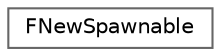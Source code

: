digraph "Graphical Class Hierarchy"
{
 // INTERACTIVE_SVG=YES
 // LATEX_PDF_SIZE
  bgcolor="transparent";
  edge [fontname=Helvetica,fontsize=10,labelfontname=Helvetica,labelfontsize=10];
  node [fontname=Helvetica,fontsize=10,shape=box,height=0.2,width=0.4];
  rankdir="LR";
  Node0 [id="Node000000",label="FNewSpawnable",height=0.2,width=0.4,color="grey40", fillcolor="white", style="filled",URL="$dd/d65/structFNewSpawnable.html",tooltip="Struct used for defining a new spawnable type."];
}
